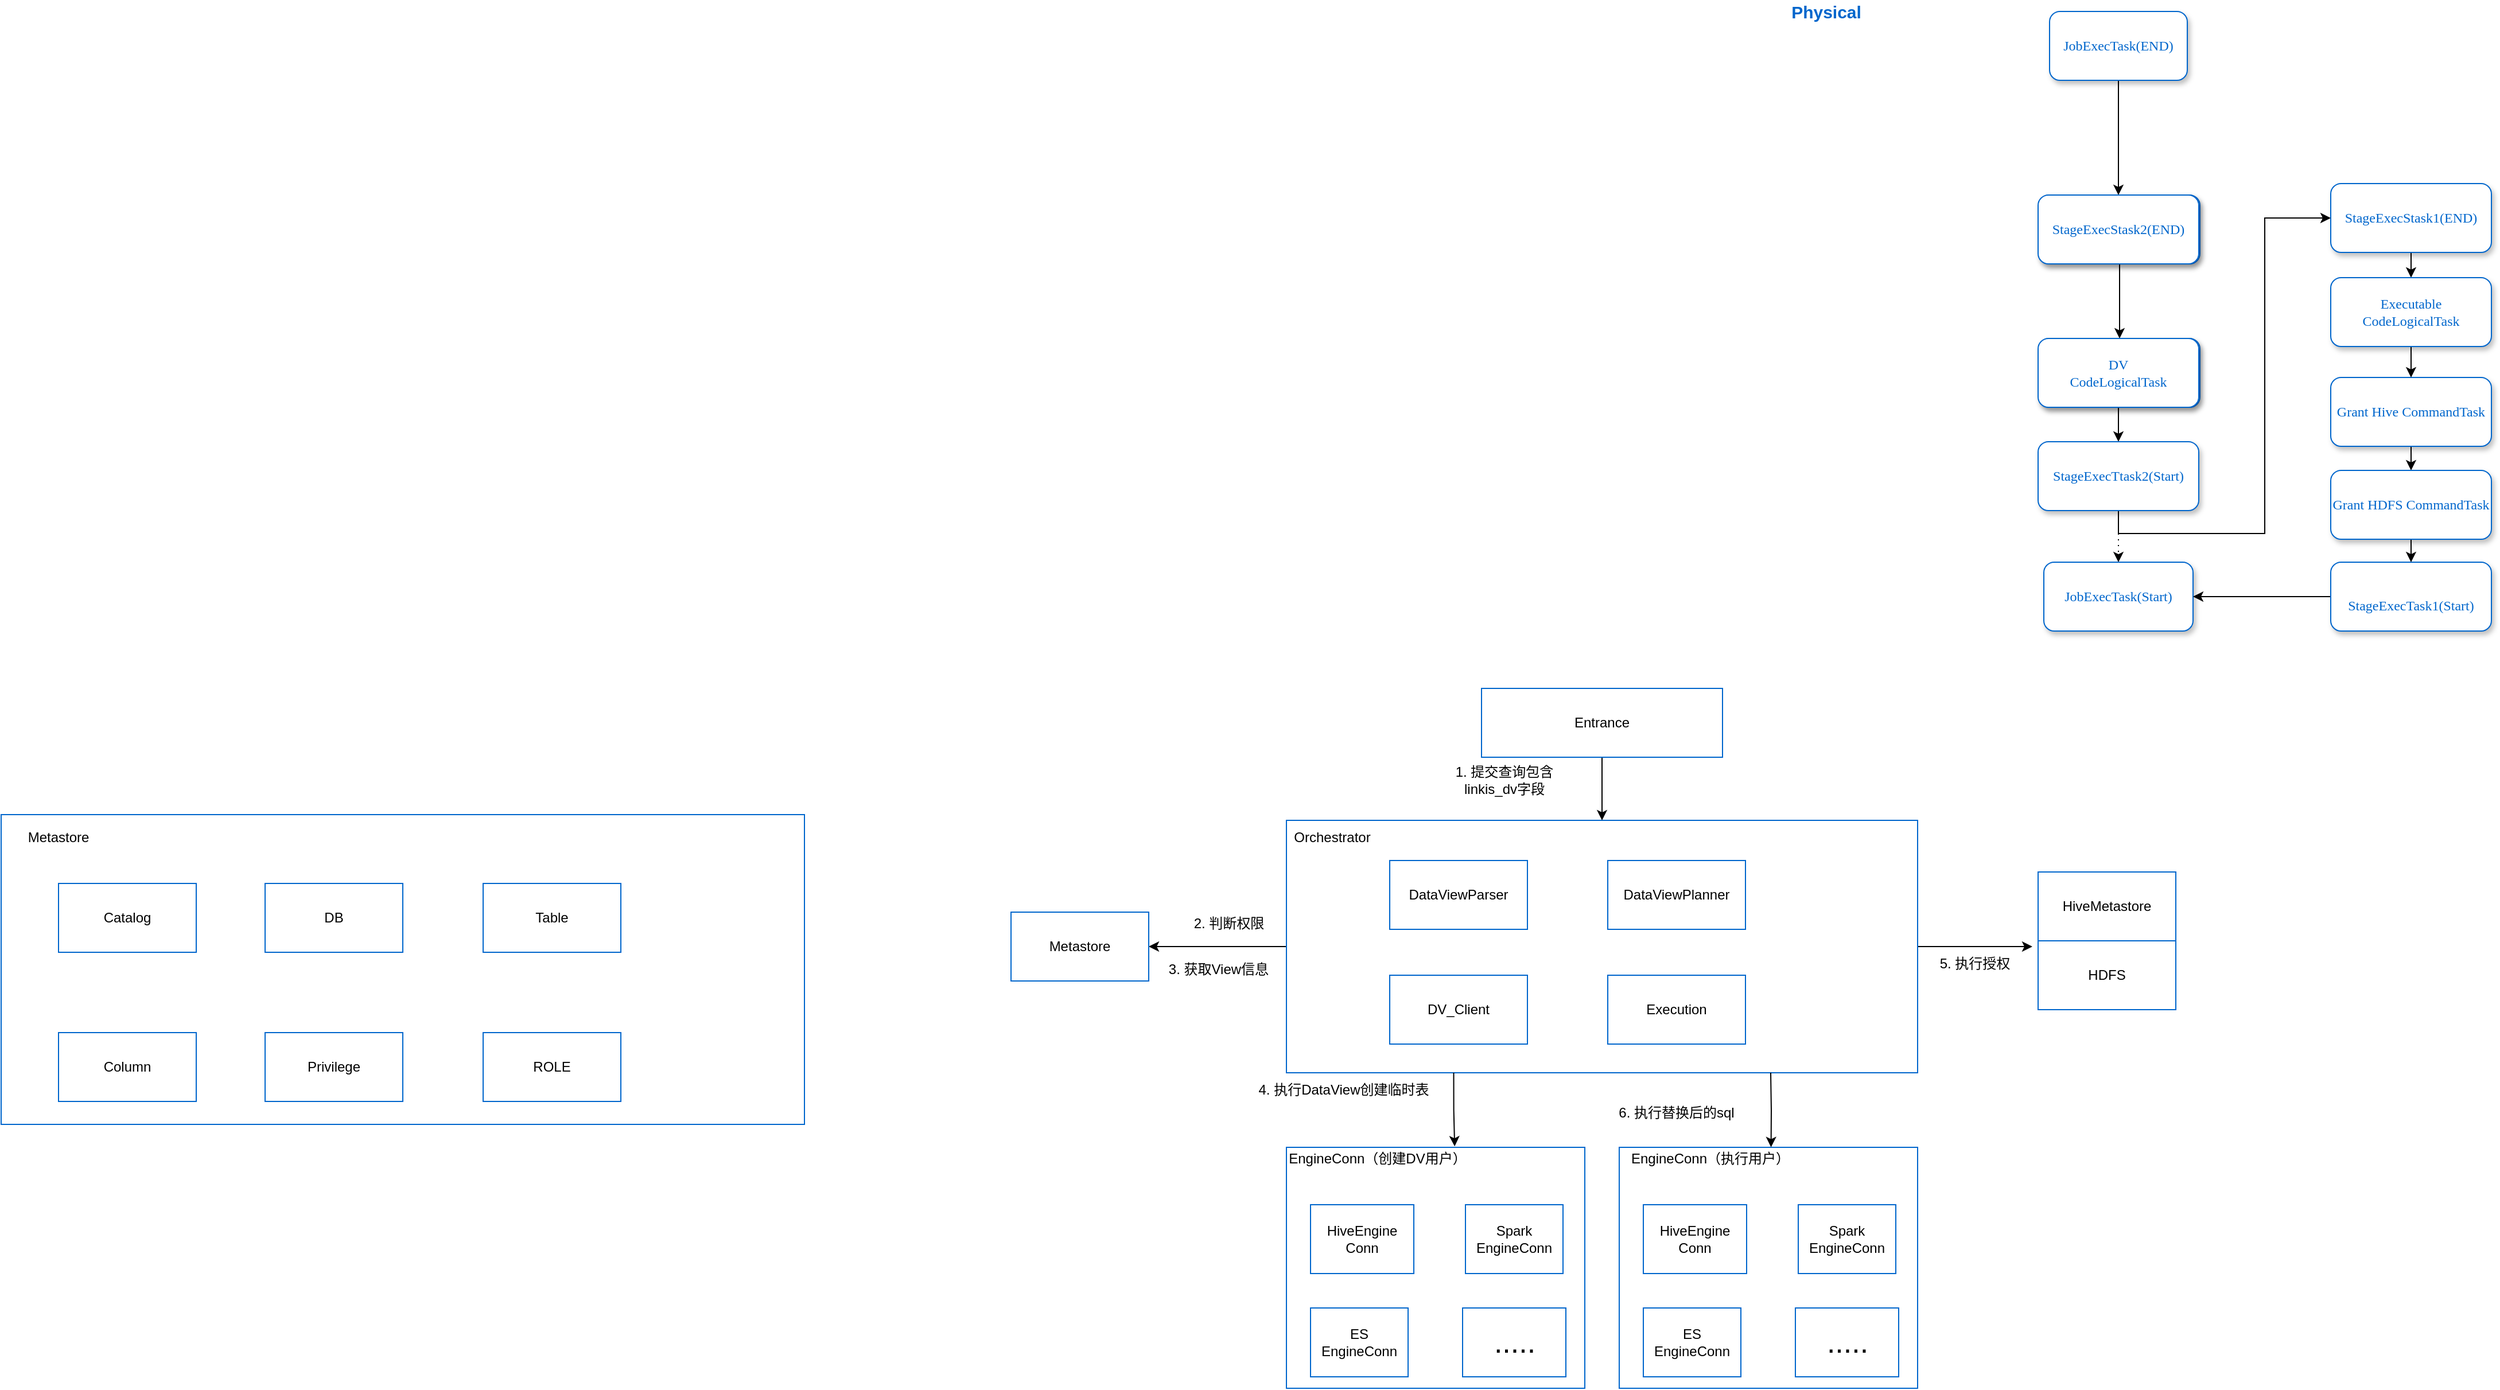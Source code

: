 <mxfile version="14.8.1" type="github">
  <diagram id="a85_j4YZkIVakMrymHND" name="Page-1">
    <mxGraphModel dx="2048" dy="644" grid="1" gridSize="10" guides="1" tooltips="1" connect="1" arrows="1" fold="1" page="1" pageScale="1" pageWidth="827" pageHeight="1169" math="0" shadow="0">
      <root>
        <mxCell id="0" />
        <mxCell id="1" parent="0" />
        <mxCell id="lfso0p7UZnsezRo0NtbR-8" value="" style="rounded=0;whiteSpace=wrap;html=1;strokeColor=#0066CC;" parent="1" vertex="1">
          <mxGeometry x="-680" y="800" width="700" height="270" as="geometry" />
        </mxCell>
        <mxCell id="lfso0p7UZnsezRo0NtbR-1" value="Catalog" style="rounded=0;whiteSpace=wrap;html=1;strokeColor=#0066CC;fillColor=#FFFFFF;" parent="1" vertex="1">
          <mxGeometry x="-630" y="860" width="120" height="60" as="geometry" />
        </mxCell>
        <mxCell id="lfso0p7UZnsezRo0NtbR-2" value="DB" style="rounded=0;whiteSpace=wrap;html=1;fillColor=#FFFFFF;strokeColor=#0066CC;" parent="1" vertex="1">
          <mxGeometry x="-450" y="860" width="120" height="60" as="geometry" />
        </mxCell>
        <mxCell id="lfso0p7UZnsezRo0NtbR-3" value="Table" style="rounded=0;whiteSpace=wrap;html=1;fillColor=#FFFFFF;strokeColor=#0066CC;" parent="1" vertex="1">
          <mxGeometry x="-260" y="860" width="120" height="60" as="geometry" />
        </mxCell>
        <mxCell id="lfso0p7UZnsezRo0NtbR-5" value="Column" style="rounded=0;whiteSpace=wrap;html=1;fillColor=#FFFFFF;strokeColor=#0066CC;" parent="1" vertex="1">
          <mxGeometry x="-630" y="990" width="120" height="60" as="geometry" />
        </mxCell>
        <mxCell id="lfso0p7UZnsezRo0NtbR-6" value="Privilege" style="rounded=0;whiteSpace=wrap;html=1;fillColor=#FFFFFF;strokeColor=#0066CC;" parent="1" vertex="1">
          <mxGeometry x="-450" y="990" width="120" height="60" as="geometry" />
        </mxCell>
        <mxCell id="lfso0p7UZnsezRo0NtbR-7" value="ROLE" style="rounded=0;whiteSpace=wrap;html=1;fillColor=#FFFFFF;strokeColor=#0066CC;" parent="1" vertex="1">
          <mxGeometry x="-260" y="990" width="120" height="60" as="geometry" />
        </mxCell>
        <mxCell id="lfso0p7UZnsezRo0NtbR-9" value="Metastore" style="text;html=1;strokeColor=none;fillColor=none;align=center;verticalAlign=middle;whiteSpace=wrap;rounded=0;" parent="1" vertex="1">
          <mxGeometry x="-650" y="810" width="40" height="20" as="geometry" />
        </mxCell>
        <mxCell id="iUMcvWfXZ97UgZ7708nX-7" style="edgeStyle=orthogonalEdgeStyle;rounded=0;orthogonalLoop=1;jettySize=auto;html=1;exitX=0.5;exitY=1;exitDx=0;exitDy=0;entryX=0.5;entryY=0;entryDx=0;entryDy=0;" edge="1" parent="1" source="Wl6oobxlPlHAUqQ0Epux-1" target="Wl6oobxlPlHAUqQ0Epux-59">
          <mxGeometry relative="1" as="geometry" />
        </mxCell>
        <mxCell id="Wl6oobxlPlHAUqQ0Epux-1" value="JobExecTask(END)" style="whiteSpace=wrap;html=1;rounded=1;shadow=1;labelBackgroundColor=none;strokeWidth=1;fontFamily=Verdana;fontSize=12;align=center;fillColor=#FFFFFF;fontColor=#0066CC;strokeColor=#0066CC;" parent="1" vertex="1">
          <mxGeometry x="1105" y="100" width="120" height="60" as="geometry" />
        </mxCell>
        <mxCell id="Wl6oobxlPlHAUqQ0Epux-51" style="edgeStyle=orthogonalEdgeStyle;rounded=0;orthogonalLoop=1;jettySize=auto;html=1;exitX=0.5;exitY=1;exitDx=0;exitDy=0;" parent="1" source="Wl6oobxlPlHAUqQ0Epux-2" target="Wl6oobxlPlHAUqQ0Epux-48" edge="1">
          <mxGeometry relative="1" as="geometry" />
        </mxCell>
        <mxCell id="Wl6oobxlPlHAUqQ0Epux-2" value="&lt;span&gt;StageExecStask1(END)&lt;/span&gt;" style="whiteSpace=wrap;html=1;rounded=1;shadow=1;labelBackgroundColor=none;strokeWidth=1;fontFamily=Verdana;fontSize=12;align=center;fillColor=#FFFFFF;fontColor=#0066CC;strokeColor=#0066CC;" parent="1" vertex="1">
          <mxGeometry x="1350" y="250" width="140" height="60" as="geometry" />
        </mxCell>
        <mxCell id="Wl6oobxlPlHAUqQ0Epux-3" value="&lt;span style=&quot;font-size: 15px&quot;&gt;&lt;b&gt;Physical&lt;/b&gt;&lt;/span&gt;" style="text;html=1;align=center;verticalAlign=middle;resizable=0;points=[];autosize=1;fontColor=#0066CC;" parent="1" vertex="1">
          <mxGeometry x="870" y="90" width="80" height="20" as="geometry" />
        </mxCell>
        <mxCell id="Wl6oobxlPlHAUqQ0Epux-55" style="edgeStyle=orthogonalEdgeStyle;rounded=0;orthogonalLoop=1;jettySize=auto;html=1;exitX=0.5;exitY=1;exitDx=0;exitDy=0;entryX=0.5;entryY=0;entryDx=0;entryDy=0;" parent="1" source="Wl6oobxlPlHAUqQ0Epux-4" target="Wl6oobxlPlHAUqQ0Epux-7" edge="1">
          <mxGeometry relative="1" as="geometry" />
        </mxCell>
        <mxCell id="Wl6oobxlPlHAUqQ0Epux-4" value="DV&lt;br&gt;CodeLogicalTask" style="whiteSpace=wrap;html=1;rounded=1;shadow=1;labelBackgroundColor=none;strokeWidth=1;fontFamily=Verdana;fontSize=12;align=center;fillColor=#FFFFFF;fontColor=#0066CC;strokeColor=#0066CC;" parent="1" vertex="1">
          <mxGeometry x="1096" y="385" width="140" height="60" as="geometry" />
        </mxCell>
        <mxCell id="iUMcvWfXZ97UgZ7708nX-8" style="edgeStyle=orthogonalEdgeStyle;rounded=0;orthogonalLoop=1;jettySize=auto;html=1;exitX=0.5;exitY=1;exitDx=0;exitDy=0;entryX=0;entryY=0.5;entryDx=0;entryDy=0;" edge="1" parent="1" source="Wl6oobxlPlHAUqQ0Epux-7" target="Wl6oobxlPlHAUqQ0Epux-2">
          <mxGeometry relative="1" as="geometry" />
        </mxCell>
        <mxCell id="iUMcvWfXZ97UgZ7708nX-14" style="edgeStyle=orthogonalEdgeStyle;rounded=0;orthogonalLoop=1;jettySize=auto;html=1;exitX=0.5;exitY=1;exitDx=0;exitDy=0;entryX=0.5;entryY=0;entryDx=0;entryDy=0;dashed=1;dashPattern=1 4;" edge="1" parent="1" source="Wl6oobxlPlHAUqQ0Epux-7" target="Wl6oobxlPlHAUqQ0Epux-9">
          <mxGeometry relative="1" as="geometry" />
        </mxCell>
        <mxCell id="Wl6oobxlPlHAUqQ0Epux-7" value="&lt;span&gt;StageExecTtask2(Start)&lt;/span&gt;" style="whiteSpace=wrap;html=1;rounded=1;shadow=1;labelBackgroundColor=none;strokeWidth=1;fontFamily=Verdana;fontSize=12;align=center;fillColor=#FFFFFF;fontColor=#0066CC;strokeColor=#0066CC;" parent="1" vertex="1">
          <mxGeometry x="1095" y="475" width="140" height="60" as="geometry" />
        </mxCell>
        <mxCell id="Wl6oobxlPlHAUqQ0Epux-9" value="JobExecTask(Start)" style="whiteSpace=wrap;html=1;rounded=1;shadow=1;labelBackgroundColor=none;strokeWidth=1;fontFamily=Verdana;fontSize=12;align=center;fillColor=#FFFFFF;fontColor=#0066CC;strokeColor=#0066CC;" parent="1" vertex="1">
          <mxGeometry x="1100" y="580" width="130" height="60" as="geometry" />
        </mxCell>
        <mxCell id="Wl6oobxlPlHAUqQ0Epux-86" style="edgeStyle=orthogonalEdgeStyle;rounded=0;orthogonalLoop=1;jettySize=auto;html=1;exitX=0;exitY=0.5;exitDx=0;exitDy=0;entryX=1;entryY=0.5;entryDx=0;entryDy=0;" parent="1" source="Wl6oobxlPlHAUqQ0Epux-13" target="Wl6oobxlPlHAUqQ0Epux-84" edge="1">
          <mxGeometry relative="1" as="geometry" />
        </mxCell>
        <mxCell id="iUMcvWfXZ97UgZ7708nX-3" style="edgeStyle=orthogonalEdgeStyle;rounded=0;orthogonalLoop=1;jettySize=auto;html=1;" edge="1" parent="1" source="Wl6oobxlPlHAUqQ0Epux-13">
          <mxGeometry relative="1" as="geometry">
            <mxPoint x="1090" y="915" as="targetPoint" />
          </mxGeometry>
        </mxCell>
        <mxCell id="Wl6oobxlPlHAUqQ0Epux-13" value="" style="rounded=0;whiteSpace=wrap;html=1;strokeColor=#0066CC;" parent="1" vertex="1">
          <mxGeometry x="440" y="805" width="550" height="220" as="geometry" />
        </mxCell>
        <mxCell id="Wl6oobxlPlHAUqQ0Epux-26" style="edgeStyle=orthogonalEdgeStyle;rounded=0;orthogonalLoop=1;jettySize=auto;html=1;exitX=0.5;exitY=1;exitDx=0;exitDy=0;entryX=0.5;entryY=0;entryDx=0;entryDy=0;" parent="1" source="Wl6oobxlPlHAUqQ0Epux-14" target="Wl6oobxlPlHAUqQ0Epux-13" edge="1">
          <mxGeometry relative="1" as="geometry" />
        </mxCell>
        <mxCell id="Wl6oobxlPlHAUqQ0Epux-14" value="Entrance" style="rounded=0;whiteSpace=wrap;html=1;strokeColor=#0066CC;fillColor=#FFFFFF;" parent="1" vertex="1">
          <mxGeometry x="610" y="690" width="210" height="60" as="geometry" />
        </mxCell>
        <mxCell id="Wl6oobxlPlHAUqQ0Epux-15" value="DataViewPlanner" style="rounded=0;whiteSpace=wrap;html=1;fillColor=#FFFFFF;strokeColor=#0066CC;" parent="1" vertex="1">
          <mxGeometry x="720" y="840" width="120" height="60" as="geometry" />
        </mxCell>
        <mxCell id="Wl6oobxlPlHAUqQ0Epux-20" value="Orchestrator" style="text;html=1;strokeColor=none;fillColor=none;align=center;verticalAlign=middle;whiteSpace=wrap;rounded=0;" parent="1" vertex="1">
          <mxGeometry x="460" y="810" width="40" height="20" as="geometry" />
        </mxCell>
        <mxCell id="Wl6oobxlPlHAUqQ0Epux-22" value="DataViewParser" style="rounded=0;whiteSpace=wrap;html=1;strokeColor=#0066CC;fillColor=#FFFFFF;" parent="1" vertex="1">
          <mxGeometry x="530" y="840" width="120" height="60" as="geometry" />
        </mxCell>
        <mxCell id="Wl6oobxlPlHAUqQ0Epux-27" value="1. 提交查询包含linkis_dv字段" style="text;html=1;strokeColor=none;fillColor=none;align=center;verticalAlign=middle;whiteSpace=wrap;rounded=0;" parent="1" vertex="1">
          <mxGeometry x="580" y="760" width="100" height="20" as="geometry" />
        </mxCell>
        <mxCell id="Wl6oobxlPlHAUqQ0Epux-28" value="DV_Client" style="rounded=0;whiteSpace=wrap;html=1;strokeColor=#0066CC;fillColor=#FFFFFF;" parent="1" vertex="1">
          <mxGeometry x="530" y="940" width="120" height="60" as="geometry" />
        </mxCell>
        <mxCell id="Wl6oobxlPlHAUqQ0Epux-29" value="Execution" style="rounded=0;whiteSpace=wrap;html=1;fillColor=#FFFFFF;strokeColor=#0066CC;" parent="1" vertex="1">
          <mxGeometry x="720" y="940" width="120" height="60" as="geometry" />
        </mxCell>
        <mxCell id="Wl6oobxlPlHAUqQ0Epux-31" value="" style="rounded=0;whiteSpace=wrap;html=1;strokeColor=#0066CC;" parent="1" vertex="1">
          <mxGeometry x="440" y="1090" width="260" height="210" as="geometry" />
        </mxCell>
        <mxCell id="Wl6oobxlPlHAUqQ0Epux-32" value="EngineConn（创建DV用户）" style="text;html=1;strokeColor=none;fillColor=none;align=center;verticalAlign=middle;whiteSpace=wrap;rounded=0;" parent="1" vertex="1">
          <mxGeometry x="440" y="1090" width="159" height="20" as="geometry" />
        </mxCell>
        <mxCell id="Wl6oobxlPlHAUqQ0Epux-35" value="HiveEngine&lt;br&gt;Conn" style="rounded=0;whiteSpace=wrap;html=1;strokeColor=#0066CC;fillColor=#FFFFFF;" parent="1" vertex="1">
          <mxGeometry x="461" y="1140" width="90" height="60" as="geometry" />
        </mxCell>
        <mxCell id="Wl6oobxlPlHAUqQ0Epux-36" value="Spark&lt;br&gt;EngineConn" style="rounded=0;whiteSpace=wrap;html=1;strokeColor=#0066CC;fillColor=#FFFFFF;" parent="1" vertex="1">
          <mxGeometry x="596" y="1140" width="85" height="60" as="geometry" />
        </mxCell>
        <mxCell id="Wl6oobxlPlHAUqQ0Epux-37" value="&lt;font style=&quot;font-size: 26px&quot;&gt;.....&lt;/font&gt;" style="rounded=0;whiteSpace=wrap;html=1;strokeColor=#0066CC;fillColor=#FFFFFF;" parent="1" vertex="1">
          <mxGeometry x="593.5" y="1230" width="90" height="60" as="geometry" />
        </mxCell>
        <mxCell id="Wl6oobxlPlHAUqQ0Epux-38" value="ES&lt;br&gt;EngineConn" style="rounded=0;whiteSpace=wrap;html=1;strokeColor=#0066CC;fillColor=#FFFFFF;" parent="1" vertex="1">
          <mxGeometry x="461" y="1230" width="85" height="60" as="geometry" />
        </mxCell>
        <mxCell id="Wl6oobxlPlHAUqQ0Epux-40" value="4. 执行DataView创建临时表" style="text;html=1;strokeColor=none;fillColor=none;align=center;verticalAlign=middle;whiteSpace=wrap;rounded=0;" parent="1" vertex="1">
          <mxGeometry x="410" y="1030" width="160" height="20" as="geometry" />
        </mxCell>
        <mxCell id="iUMcvWfXZ97UgZ7708nX-10" style="edgeStyle=orthogonalEdgeStyle;rounded=0;orthogonalLoop=1;jettySize=auto;html=1;exitX=0.5;exitY=1;exitDx=0;exitDy=0;entryX=0.5;entryY=0;entryDx=0;entryDy=0;" edge="1" parent="1" source="Wl6oobxlPlHAUqQ0Epux-44" target="iUMcvWfXZ97UgZ7708nX-9">
          <mxGeometry relative="1" as="geometry" />
        </mxCell>
        <mxCell id="Wl6oobxlPlHAUqQ0Epux-44" value="&lt;span&gt;Grant Hive CommandTask&lt;/span&gt;" style="whiteSpace=wrap;html=1;rounded=1;shadow=1;labelBackgroundColor=none;strokeWidth=1;fontFamily=Verdana;fontSize=12;align=center;fillColor=#FFFFFF;fontColor=#0066CC;strokeColor=#0066CC;" parent="1" vertex="1">
          <mxGeometry x="1350" y="419" width="140" height="60" as="geometry" />
        </mxCell>
        <mxCell id="Wl6oobxlPlHAUqQ0Epux-52" style="edgeStyle=orthogonalEdgeStyle;rounded=0;orthogonalLoop=1;jettySize=auto;html=1;exitX=0.5;exitY=1;exitDx=0;exitDy=0;entryX=0.5;entryY=0;entryDx=0;entryDy=0;" parent="1" source="Wl6oobxlPlHAUqQ0Epux-48" target="Wl6oobxlPlHAUqQ0Epux-44" edge="1">
          <mxGeometry relative="1" as="geometry" />
        </mxCell>
        <mxCell id="Wl6oobxlPlHAUqQ0Epux-48" value="Executable&lt;br&gt;CodeLogicalTask" style="whiteSpace=wrap;html=1;rounded=1;shadow=1;labelBackgroundColor=none;strokeWidth=1;fontFamily=Verdana;fontSize=12;align=center;fillColor=#FFFFFF;fontColor=#0066CC;strokeColor=#0066CC;" parent="1" vertex="1">
          <mxGeometry x="1350" y="332" width="140" height="60" as="geometry" />
        </mxCell>
        <mxCell id="Wl6oobxlPlHAUqQ0Epux-54" style="edgeStyle=orthogonalEdgeStyle;rounded=0;orthogonalLoop=1;jettySize=auto;html=1;exitX=0.5;exitY=1;exitDx=0;exitDy=0;entryX=0.5;entryY=0;entryDx=0;entryDy=0;" parent="1" source="Wl6oobxlPlHAUqQ0Epux-49" target="Wl6oobxlPlHAUqQ0Epux-4" edge="1">
          <mxGeometry relative="1" as="geometry" />
        </mxCell>
        <mxCell id="Wl6oobxlPlHAUqQ0Epux-49" value="&lt;span&gt;StageExecStask2(END)&lt;/span&gt;" style="whiteSpace=wrap;html=1;rounded=1;shadow=1;labelBackgroundColor=none;strokeWidth=1;fontFamily=Verdana;fontSize=12;align=center;fillColor=#FFFFFF;fontColor=#0066CC;strokeColor=#0066CC;" parent="1" vertex="1">
          <mxGeometry x="1096" y="260" width="140" height="60" as="geometry" />
        </mxCell>
        <mxCell id="Wl6oobxlPlHAUqQ0Epux-59" value="&lt;span&gt;StageExecStask2(END)&lt;/span&gt;" style="whiteSpace=wrap;html=1;rounded=1;shadow=1;labelBackgroundColor=none;strokeWidth=1;fontFamily=Verdana;fontSize=12;align=center;fillColor=#FFFFFF;fontColor=#0066CC;strokeColor=#0066CC;" parent="1" vertex="1">
          <mxGeometry x="1095" y="260" width="140" height="60" as="geometry" />
        </mxCell>
        <mxCell id="Wl6oobxlPlHAUqQ0Epux-60" value="DV&lt;br&gt;CodeLogicalTask" style="whiteSpace=wrap;html=1;rounded=1;shadow=1;labelBackgroundColor=none;strokeWidth=1;fontFamily=Verdana;fontSize=12;align=center;fillColor=#FFFFFF;fontColor=#0066CC;strokeColor=#0066CC;" parent="1" vertex="1">
          <mxGeometry x="1095" y="385" width="140" height="60" as="geometry" />
        </mxCell>
        <mxCell id="iUMcvWfXZ97UgZ7708nX-12" style="edgeStyle=orthogonalEdgeStyle;rounded=0;orthogonalLoop=1;jettySize=auto;html=1;exitX=0;exitY=0.5;exitDx=0;exitDy=0;entryX=1;entryY=0.5;entryDx=0;entryDy=0;" edge="1" parent="1" source="Wl6oobxlPlHAUqQ0Epux-65" target="Wl6oobxlPlHAUqQ0Epux-9">
          <mxGeometry relative="1" as="geometry" />
        </mxCell>
        <mxCell id="Wl6oobxlPlHAUqQ0Epux-65" value="&lt;span&gt;&lt;br&gt;StageExecTask1(Start)&lt;br&gt;&lt;/span&gt;" style="whiteSpace=wrap;html=1;rounded=1;shadow=1;labelBackgroundColor=none;strokeWidth=1;fontFamily=Verdana;fontSize=12;align=center;fillColor=#FFFFFF;fontColor=#0066CC;strokeColor=#0066CC;" parent="1" vertex="1">
          <mxGeometry x="1350" y="580" width="140" height="60" as="geometry" />
        </mxCell>
        <mxCell id="Wl6oobxlPlHAUqQ0Epux-71" style="edgeStyle=orthogonalEdgeStyle;rounded=0;orthogonalLoop=1;jettySize=auto;html=1;exitX=0.265;exitY=1;exitDx=0;exitDy=0;exitPerimeter=0;entryX=0.922;entryY=-0.044;entryDx=0;entryDy=0;entryPerimeter=0;" parent="1" source="Wl6oobxlPlHAUqQ0Epux-13" target="Wl6oobxlPlHAUqQ0Epux-32" edge="1">
          <mxGeometry relative="1" as="geometry">
            <mxPoint x="570" y="1030" as="sourcePoint" />
            <mxPoint x="584" y="1092" as="targetPoint" />
          </mxGeometry>
        </mxCell>
        <mxCell id="Wl6oobxlPlHAUqQ0Epux-75" value="" style="rounded=0;whiteSpace=wrap;html=1;strokeColor=#0066CC;" parent="1" vertex="1">
          <mxGeometry x="730" y="1090" width="260" height="210" as="geometry" />
        </mxCell>
        <mxCell id="Wl6oobxlPlHAUqQ0Epux-76" value="EngineConn（执行用户）" style="text;html=1;strokeColor=none;fillColor=none;align=center;verticalAlign=middle;whiteSpace=wrap;rounded=0;" parent="1" vertex="1">
          <mxGeometry x="730" y="1090" width="159" height="20" as="geometry" />
        </mxCell>
        <mxCell id="Wl6oobxlPlHAUqQ0Epux-77" value="HiveEngine&lt;br&gt;Conn" style="rounded=0;whiteSpace=wrap;html=1;strokeColor=#0066CC;fillColor=#FFFFFF;" parent="1" vertex="1">
          <mxGeometry x="751" y="1140" width="90" height="60" as="geometry" />
        </mxCell>
        <mxCell id="Wl6oobxlPlHAUqQ0Epux-78" value="Spark&lt;br&gt;EngineConn" style="rounded=0;whiteSpace=wrap;html=1;strokeColor=#0066CC;fillColor=#FFFFFF;" parent="1" vertex="1">
          <mxGeometry x="886" y="1140" width="85" height="60" as="geometry" />
        </mxCell>
        <mxCell id="Wl6oobxlPlHAUqQ0Epux-79" value="&lt;font style=&quot;font-size: 26px&quot;&gt;.....&lt;/font&gt;" style="rounded=0;whiteSpace=wrap;html=1;strokeColor=#0066CC;fillColor=#FFFFFF;" parent="1" vertex="1">
          <mxGeometry x="883.5" y="1230" width="90" height="60" as="geometry" />
        </mxCell>
        <mxCell id="Wl6oobxlPlHAUqQ0Epux-80" value="ES&lt;br&gt;EngineConn" style="rounded=0;whiteSpace=wrap;html=1;strokeColor=#0066CC;fillColor=#FFFFFF;" parent="1" vertex="1">
          <mxGeometry x="751" y="1230" width="85" height="60" as="geometry" />
        </mxCell>
        <mxCell id="Wl6oobxlPlHAUqQ0Epux-81" value="6. 执行替换后的sql" style="text;html=1;strokeColor=none;fillColor=none;align=center;verticalAlign=middle;whiteSpace=wrap;rounded=0;" parent="1" vertex="1">
          <mxGeometry x="700" y="1050" width="160" height="20" as="geometry" />
        </mxCell>
        <mxCell id="Wl6oobxlPlHAUqQ0Epux-82" style="edgeStyle=orthogonalEdgeStyle;rounded=0;orthogonalLoop=1;jettySize=auto;html=1;entryX=0.832;entryY=-0.007;entryDx=0;entryDy=0;entryPerimeter=0;" parent="1" target="Wl6oobxlPlHAUqQ0Epux-76" edge="1">
          <mxGeometry relative="1" as="geometry">
            <mxPoint x="862" y="1025" as="sourcePoint" />
            <mxPoint x="860" y="1090" as="targetPoint" />
          </mxGeometry>
        </mxCell>
        <mxCell id="Wl6oobxlPlHAUqQ0Epux-84" value="Metastore" style="rounded=0;whiteSpace=wrap;html=1;strokeColor=#0066CC;fillColor=#FFFFFF;" parent="1" vertex="1">
          <mxGeometry x="200" y="885" width="120" height="60" as="geometry" />
        </mxCell>
        <mxCell id="Wl6oobxlPlHAUqQ0Epux-87" value="2. 判断权限" style="text;html=1;strokeColor=none;fillColor=none;align=center;verticalAlign=middle;whiteSpace=wrap;rounded=0;" parent="1" vertex="1">
          <mxGeometry x="310" y="885" width="160" height="20" as="geometry" />
        </mxCell>
        <mxCell id="Wl6oobxlPlHAUqQ0Epux-88" value="3. 获取View信息" style="text;html=1;strokeColor=none;fillColor=none;align=center;verticalAlign=middle;whiteSpace=wrap;rounded=0;" parent="1" vertex="1">
          <mxGeometry x="301" y="925" width="160" height="20" as="geometry" />
        </mxCell>
        <mxCell id="iUMcvWfXZ97UgZ7708nX-1" value="HiveMetastore" style="rounded=0;whiteSpace=wrap;html=1;strokeColor=#0066CC;fillColor=#FFFFFF;" vertex="1" parent="1">
          <mxGeometry x="1095" y="850" width="120" height="60" as="geometry" />
        </mxCell>
        <mxCell id="iUMcvWfXZ97UgZ7708nX-2" value="HDFS" style="rounded=0;whiteSpace=wrap;html=1;strokeColor=#0066CC;fillColor=#FFFFFF;" vertex="1" parent="1">
          <mxGeometry x="1095" y="910" width="120" height="60" as="geometry" />
        </mxCell>
        <mxCell id="iUMcvWfXZ97UgZ7708nX-4" value="5. 执行授权" style="text;html=1;strokeColor=none;fillColor=none;align=center;verticalAlign=middle;whiteSpace=wrap;rounded=0;" vertex="1" parent="1">
          <mxGeometry x="960" y="920" width="160" height="20" as="geometry" />
        </mxCell>
        <mxCell id="iUMcvWfXZ97UgZ7708nX-11" style="edgeStyle=orthogonalEdgeStyle;rounded=0;orthogonalLoop=1;jettySize=auto;html=1;exitX=0.5;exitY=1;exitDx=0;exitDy=0;entryX=0.5;entryY=0;entryDx=0;entryDy=0;" edge="1" parent="1" source="iUMcvWfXZ97UgZ7708nX-9" target="Wl6oobxlPlHAUqQ0Epux-65">
          <mxGeometry relative="1" as="geometry" />
        </mxCell>
        <mxCell id="iUMcvWfXZ97UgZ7708nX-9" value="&lt;span&gt;Grant HDFS CommandTask&lt;/span&gt;" style="whiteSpace=wrap;html=1;rounded=1;shadow=1;labelBackgroundColor=none;strokeWidth=1;fontFamily=Verdana;fontSize=12;align=center;fillColor=#FFFFFF;fontColor=#0066CC;strokeColor=#0066CC;" vertex="1" parent="1">
          <mxGeometry x="1350" y="500" width="140" height="60" as="geometry" />
        </mxCell>
      </root>
    </mxGraphModel>
  </diagram>
</mxfile>
